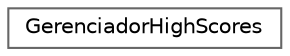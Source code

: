 digraph "Gráfico de Hierarquia de Classes"
{
 // LATEX_PDF_SIZE
  bgcolor="transparent";
  edge [fontname=Helvetica,fontsize=10,labelfontname=Helvetica,labelfontsize=10];
  node [fontname=Helvetica,fontsize=10,shape=box,height=0.2,width=0.4];
  rankdir="LR";
  Node0 [id="Node000000",label="GerenciadorHighScores",height=0.2,width=0.4,color="grey40", fillcolor="white", style="filled",URL="$classGerenciadorHighScores.html",tooltip=" "];
}
